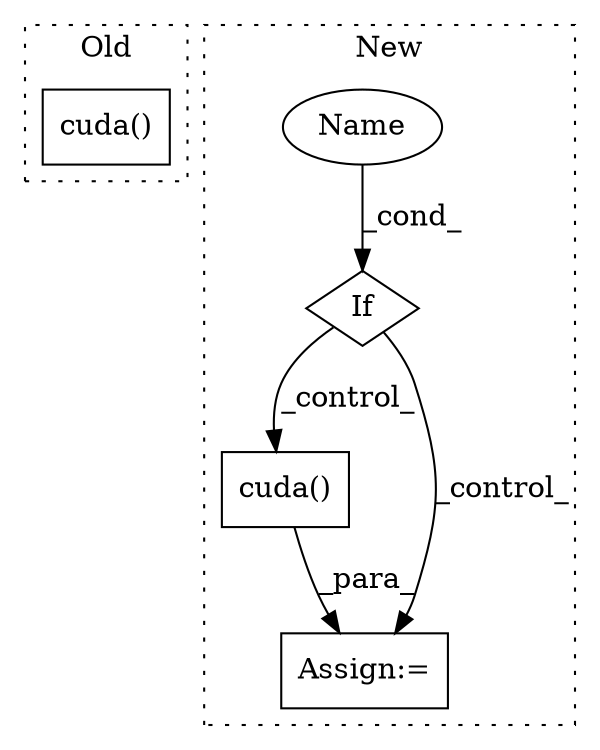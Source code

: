 digraph G {
subgraph cluster0 {
1 [label="cuda()" a="75" s="4471" l="21" shape="box"];
label = "Old";
style="dotted";
}
subgraph cluster1 {
2 [label="cuda()" a="75" s="4616" l="19" shape="box"];
3 [label="If" a="96" s="4571,4587" l="3,14" shape="diamond"];
4 [label="Name" a="87" s="4574" l="13" shape="ellipse"];
5 [label="Assign:=" a="68" s="4613" l="3" shape="box"];
label = "New";
style="dotted";
}
2 -> 5 [label="_para_"];
3 -> 5 [label="_control_"];
3 -> 2 [label="_control_"];
4 -> 3 [label="_cond_"];
}